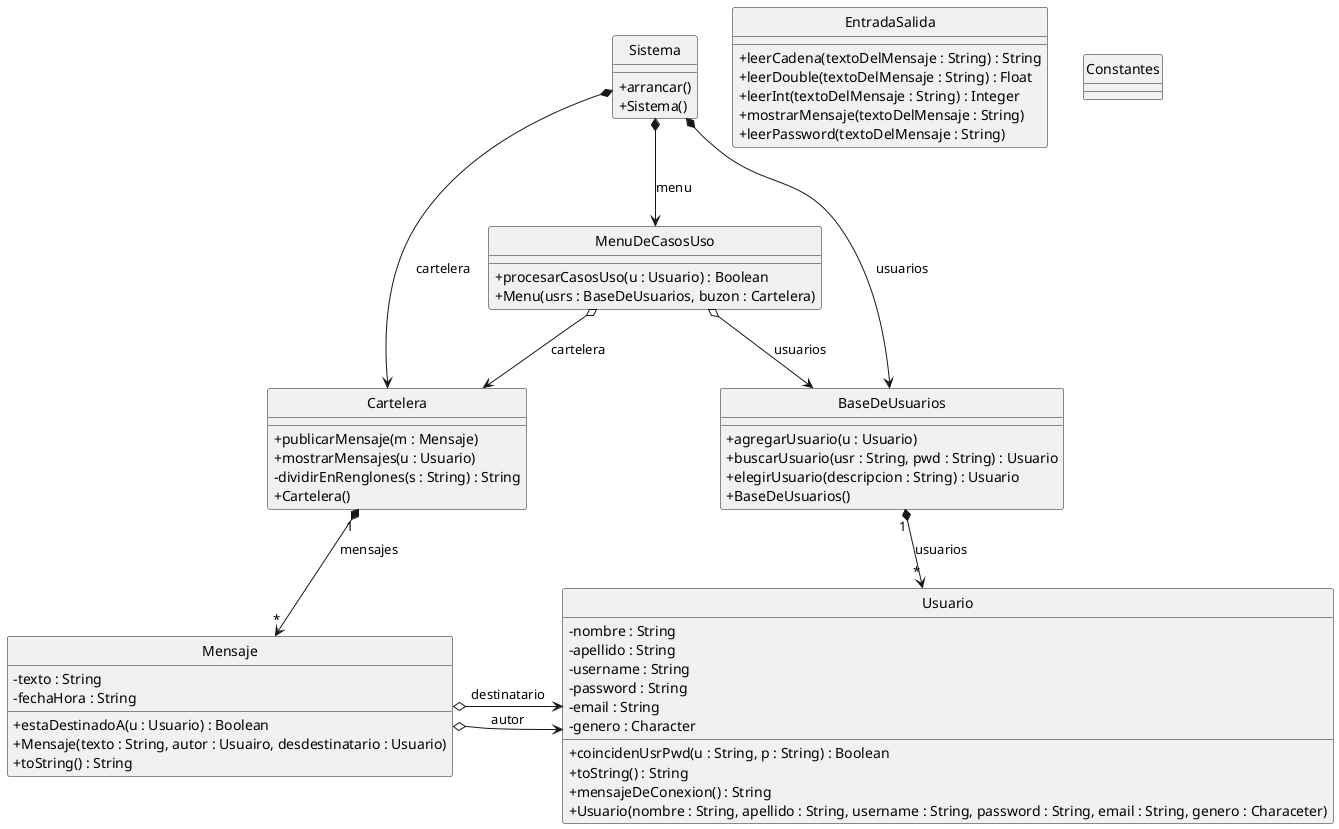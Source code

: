 @startuml Cartelera-DC
hide circle
skinparam classAttributeIconSize 0
skinparam backgroundColor transparent
skinparam monochrome true
skinparam shadowing false

/'
**** Descripción de las clases ****
'/
Class Sistema {
  +arrancar()
  +Sistema()
}

Class Mensaje {
  -texto : String
  -fechaHora : String

  +estaDestinadoA(u : Usuario) : Boolean
  +Mensaje(texto : String, autor : Usuairo, desdestinatario : Usuario)
  +toString() : String
}

Class Cartelera {
  +publicarMensaje(m : Mensaje)
  +mostrarMensajes(u : Usuario)
  -dividirEnRenglones(s : String) : String
  +Cartelera()
}

Class Usuario {
  -nombre : String
  -apellido : String
  -username : String
  -password : String
  -email : String
  -genero : Character

  +coincidenUsrPwd(u : String, p : String) : Boolean
  +toString() : String
  +mensajeDeConexion() : String
  +Usuario(nombre : String, apellido : String, username : String, password : String, email : String, genero : Characeter)
}

Class BaseDeUsuarios {
  +agregarUsuario(u : Usuario)
  +buscarUsuario(usr : String, pwd : String) : Usuario
  +elegirUsuario(descripcion : String) : Usuario
  +BaseDeUsuarios()
}

Class MenuDeCasosUso {
  +procesarCasosUso(u : Usuario) : Boolean
  +Menu(usrs : BaseDeUsuarios, buzon : Cartelera)
}

Class EntradaSalida {
  +leerCadena(textoDelMensaje : String) : String
  +leerDouble(textoDelMensaje : String) : Float
  +leerInt(textoDelMensaje : String) : Integer
  +mostrarMensaje(textoDelMensaje : String)
  +leerPassword(textoDelMensaje : String)
}

Enum Constantes {
}

/'
**** Relaciones entre las clases ****
'/
'El Sistema está "compuesto" por una cartelera, una base de usuarios y un menú de casos uso que se crean dentro del mísmo
Sistema *--> Cartelera : cartelera
Sistema *--> BaseDeUsuarios : usuarios
Sistema *--> MenuDeCasosUso : menu

'El Menú está "compuesto" de un buzón y una base de usaurios ya existentes.
MenuDeCasosUso o--> Cartelera : cartelera
MenuDeCasosUso o--> BaseDeUsuarios : usuarios

'La base de usuarios está "compuesta" de usuarios
BaseDeUsuarios "1" *--> "*" Usuario : usuarios

'Una cartelera está "compuesta" de mensajes
Cartelera "1" *--> "*" Mensaje : mensajes

'Los mensajes están "compuestos" por usuarios existentes
Mensaje o-> Usuario : autor
Mensaje o-> Usuario : destinatario

@enduml
